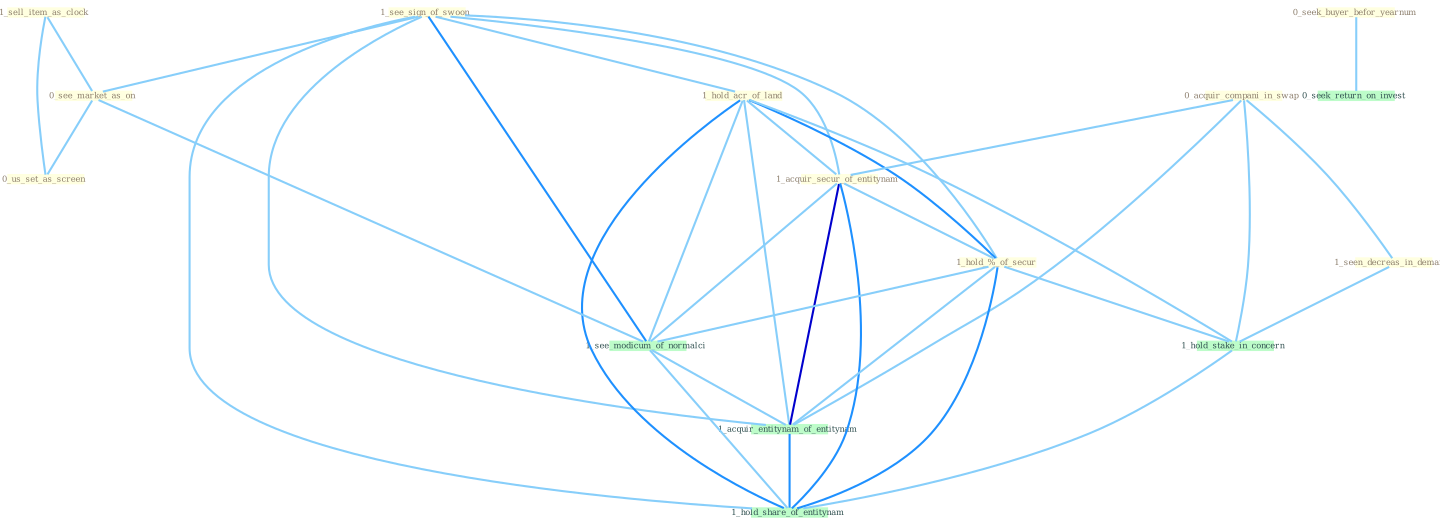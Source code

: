 Graph G{ 
    node
    [shape=polygon,style=filled,width=.5,height=.06,color="#BDFCC9",fixedsize=true,fontsize=4,
    fontcolor="#2f4f4f"];
    {node
    [color="#ffffe0", fontcolor="#8b7d6b"] "1_sell_item_as_clock " "1_see_sign_of_swoon " "1_hold_acr_of_land " "0_acquir_compani_in_swap " "1_acquir_secur_of_entitynam " "0_seek_buyer_befor_yearnum " "0_see_market_as_on " "1_hold_%_of_secur " "0_us_set_as_screen " "1_seen_decreas_in_demand "}
{node [color="#fff0f5", fontcolor="#b22222"]}
edge [color="#B0E2FF"];

	"1_sell_item_as_clock " -- "0_see_market_as_on " [w="1", color="#87cefa" ];
	"1_sell_item_as_clock " -- "0_us_set_as_screen " [w="1", color="#87cefa" ];
	"1_see_sign_of_swoon " -- "1_hold_acr_of_land " [w="1", color="#87cefa" ];
	"1_see_sign_of_swoon " -- "1_acquir_secur_of_entitynam " [w="1", color="#87cefa" ];
	"1_see_sign_of_swoon " -- "0_see_market_as_on " [w="1", color="#87cefa" ];
	"1_see_sign_of_swoon " -- "1_hold_%_of_secur " [w="1", color="#87cefa" ];
	"1_see_sign_of_swoon " -- "1_see_modicum_of_normalci " [w="2", color="#1e90ff" , len=0.8];
	"1_see_sign_of_swoon " -- "1_acquir_entitynam_of_entitynam " [w="1", color="#87cefa" ];
	"1_see_sign_of_swoon " -- "1_hold_share_of_entitynam " [w="1", color="#87cefa" ];
	"1_hold_acr_of_land " -- "1_acquir_secur_of_entitynam " [w="1", color="#87cefa" ];
	"1_hold_acr_of_land " -- "1_hold_%_of_secur " [w="2", color="#1e90ff" , len=0.8];
	"1_hold_acr_of_land " -- "1_hold_stake_in_concern " [w="1", color="#87cefa" ];
	"1_hold_acr_of_land " -- "1_see_modicum_of_normalci " [w="1", color="#87cefa" ];
	"1_hold_acr_of_land " -- "1_acquir_entitynam_of_entitynam " [w="1", color="#87cefa" ];
	"1_hold_acr_of_land " -- "1_hold_share_of_entitynam " [w="2", color="#1e90ff" , len=0.8];
	"0_acquir_compani_in_swap " -- "1_acquir_secur_of_entitynam " [w="1", color="#87cefa" ];
	"0_acquir_compani_in_swap " -- "1_seen_decreas_in_demand " [w="1", color="#87cefa" ];
	"0_acquir_compani_in_swap " -- "1_hold_stake_in_concern " [w="1", color="#87cefa" ];
	"0_acquir_compani_in_swap " -- "1_acquir_entitynam_of_entitynam " [w="1", color="#87cefa" ];
	"1_acquir_secur_of_entitynam " -- "1_hold_%_of_secur " [w="1", color="#87cefa" ];
	"1_acquir_secur_of_entitynam " -- "1_see_modicum_of_normalci " [w="1", color="#87cefa" ];
	"1_acquir_secur_of_entitynam " -- "1_acquir_entitynam_of_entitynam " [w="3", color="#0000cd" , len=0.6];
	"1_acquir_secur_of_entitynam " -- "1_hold_share_of_entitynam " [w="2", color="#1e90ff" , len=0.8];
	"0_seek_buyer_befor_yearnum " -- "0_seek_return_on_invest " [w="1", color="#87cefa" ];
	"0_see_market_as_on " -- "0_us_set_as_screen " [w="1", color="#87cefa" ];
	"0_see_market_as_on " -- "1_see_modicum_of_normalci " [w="1", color="#87cefa" ];
	"1_hold_%_of_secur " -- "1_hold_stake_in_concern " [w="1", color="#87cefa" ];
	"1_hold_%_of_secur " -- "1_see_modicum_of_normalci " [w="1", color="#87cefa" ];
	"1_hold_%_of_secur " -- "1_acquir_entitynam_of_entitynam " [w="1", color="#87cefa" ];
	"1_hold_%_of_secur " -- "1_hold_share_of_entitynam " [w="2", color="#1e90ff" , len=0.8];
	"1_seen_decreas_in_demand " -- "1_hold_stake_in_concern " [w="1", color="#87cefa" ];
	"1_hold_stake_in_concern " -- "1_hold_share_of_entitynam " [w="1", color="#87cefa" ];
	"1_see_modicum_of_normalci " -- "1_acquir_entitynam_of_entitynam " [w="1", color="#87cefa" ];
	"1_see_modicum_of_normalci " -- "1_hold_share_of_entitynam " [w="1", color="#87cefa" ];
	"1_acquir_entitynam_of_entitynam " -- "1_hold_share_of_entitynam " [w="2", color="#1e90ff" , len=0.8];
}
